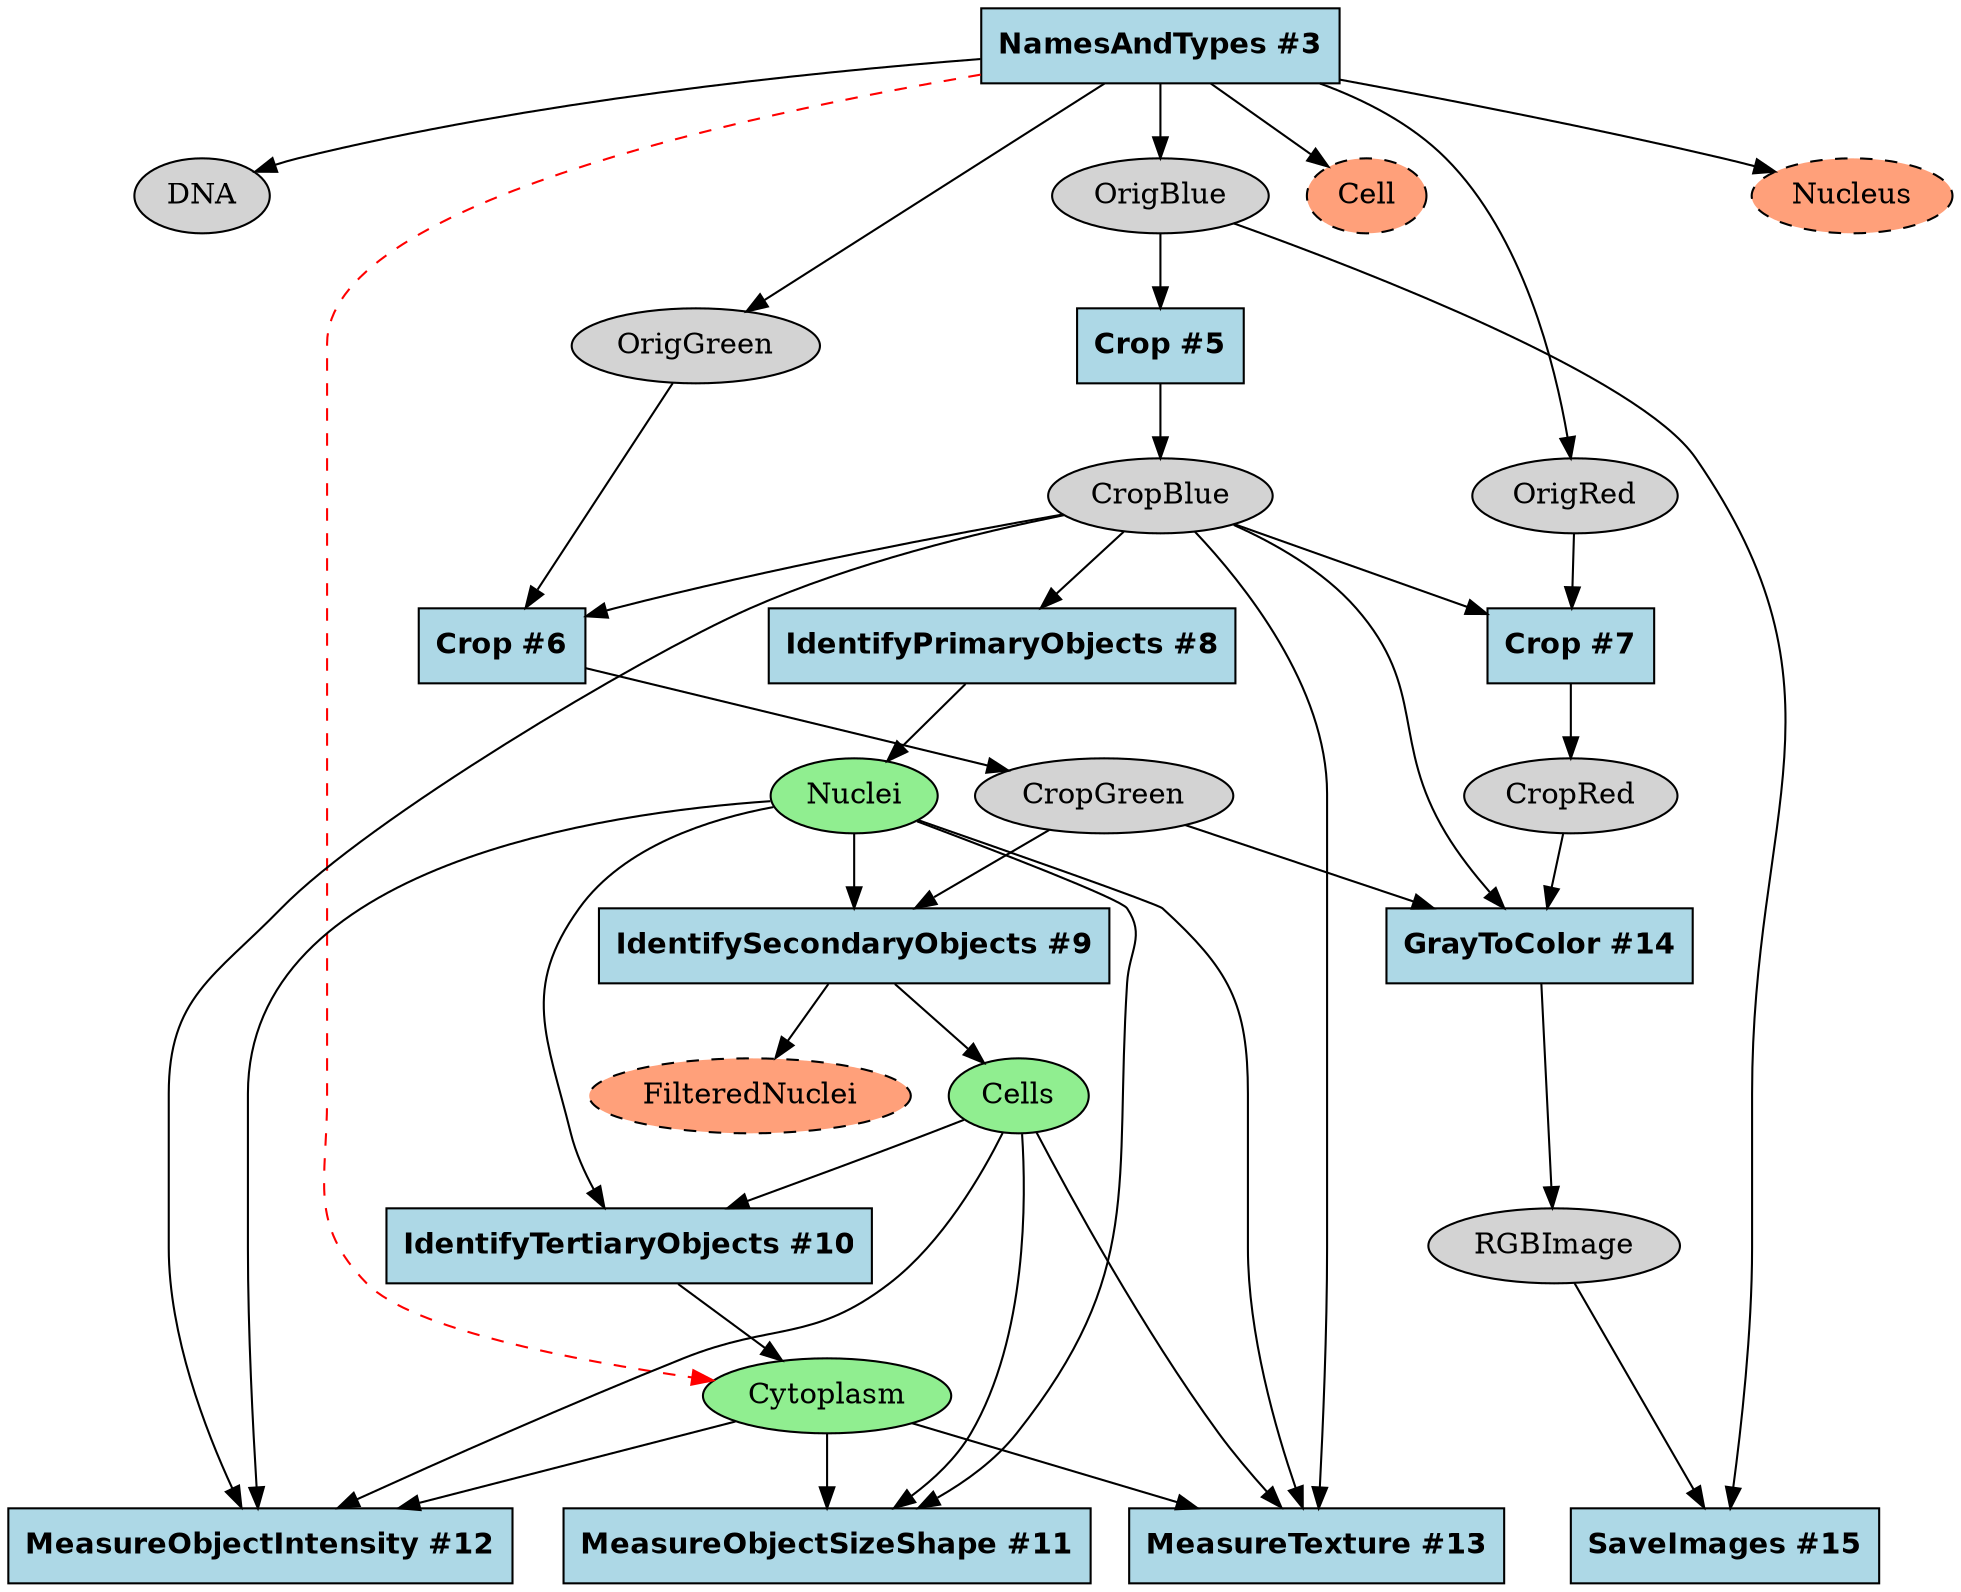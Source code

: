 strict digraph {
Crop_332d8a68 [type=module, label="Crop #7", module_name=Crop, module_num=7, original_num=7, stable_id="Crop_332d8a68", enabled=True, shape=box, style=filled, fontname="Helvetica-Bold", fillcolor=lightblue];
Crop_3828b249 [type=module, label="Crop #5", module_name=Crop, module_num=5, original_num=5, stable_id="Crop_3828b249", enabled=True, shape=box, style=filled, fontname="Helvetica-Bold", fillcolor=lightblue];
Crop_39198e21 [type=module, label="Crop #6", module_name=Crop, module_num=6, original_num=6, stable_id="Crop_39198e21", enabled=True, shape=box, style=filled, fontname="Helvetica-Bold", fillcolor=lightblue];
GrayToColor_dc85e759 [type=module, label="GrayToColor #14", module_name=GrayToColor, module_num=14, original_num=14, stable_id="GrayToColor_dc85e759", enabled=True, shape=box, style=filled, fontname="Helvetica-Bold", fillcolor=lightblue];
IdentifyPrimaryObjects_b59141d4 [type=module, label="IdentifyPrimaryObjects #8", module_name=IdentifyPrimaryObjects, module_num=8, original_num=8, stable_id="IdentifyPrimaryObjects_b59141d4", enabled=True, shape=box, style=filled, fontname="Helvetica-Bold", fillcolor=lightblue];
IdentifySecondaryObjects_617cabe9 [type=module, label="IdentifySecondaryObjects #9", module_name=IdentifySecondaryObjects, module_num=9, original_num=9, stable_id="IdentifySecondaryObjects_617cabe9", enabled=True, shape=box, style=filled, fontname="Helvetica-Bold", fillcolor=lightblue];
IdentifyTertiaryObjects_ac7b69a9 [type=module, label="IdentifyTertiaryObjects #10", module_name=IdentifyTertiaryObjects, module_num=10, original_num=10, stable_id="IdentifyTertiaryObjects_ac7b69a9", enabled=True, shape=box, style=filled, fontname="Helvetica-Bold", fillcolor=lightblue];
MeasureObjectIntensity_493d53fb [type=module, label="MeasureObjectIntensity #12", module_name=MeasureObjectIntensity, module_num=12, original_num=12, stable_id="MeasureObjectIntensity_493d53fb", enabled=True, shape=box, style=filled, fontname="Helvetica-Bold", fillcolor=lightblue];
MeasureObjectSizeShape_33e152a1 [type=module, label="MeasureObjectSizeShape #11", module_name=MeasureObjectSizeShape, module_num=11, original_num=11, stable_id="MeasureObjectSizeShape_33e152a1", enabled=True, shape=box, style=filled, fontname="Helvetica-Bold", fillcolor=lightblue];
MeasureTexture_493d53fb [type=module, label="MeasureTexture #13", module_name=MeasureTexture, module_num=13, original_num=13, stable_id="MeasureTexture_493d53fb", enabled=True, shape=box, style=filled, fontname="Helvetica-Bold", fillcolor=lightblue];
NamesAndTypes_a64add3 [type=module, label="NamesAndTypes #3", module_name=NamesAndTypes, module_num=3, original_num=3, stable_id="NamesAndTypes_a64add3", enabled=True, shape=box, style=filled, fontname="Helvetica-Bold", fillcolor=lightblue];
SaveImages_c2b508af [type=module, label="SaveImages #15", module_name=SaveImages, module_num=15, original_num=15, stable_id="SaveImages_c2b508af", enabled=True, shape=box, style=filled, fontname="Helvetica-Bold", fillcolor=lightblue];
image__CropBlue [type=image, label=CropBlue, shape=ellipse, style=filled, fillcolor=lightgray];
image__CropGreen [type=image, label=CropGreen, shape=ellipse, style=filled, fillcolor=lightgray];
image__CropRed [type=image, label=CropRed, shape=ellipse, style=filled, fillcolor=lightgray];
image__DNA [type=image, label=DNA, shape=ellipse, style=filled, fillcolor=lightgray];
image__OrigBlue [type=image, label=OrigBlue, shape=ellipse, style=filled, fillcolor=lightgray];
image__OrigGreen [type=image, label=OrigGreen, shape=ellipse, style=filled, fillcolor=lightgray];
image__OrigRed [type=image, label=OrigRed, shape=ellipse, style=filled, fillcolor=lightgray];
image__RGBImage [type=image, label=RGBImage, shape=ellipse, style=filled, fillcolor=lightgray];
object__Cell [type=object, label=Cell, filtered=True, shape=ellipse, style="filled,dashed", fillcolor=lightsalmon];
object__Cells [type=object, label=Cells, shape=ellipse, style=filled, fillcolor=lightgreen];
object__Cytoplasm [type=object, label=Cytoplasm, shape=ellipse, style=filled, fillcolor=lightgreen];
object__FilteredNuclei [type=object, label=FilteredNuclei, filtered=True, shape=ellipse, style="filled,dashed", fillcolor=lightsalmon];
object__Nuclei [type=object, label=Nuclei, shape=ellipse, style=filled, fillcolor=lightgreen];
object__Nucleus [type=object, label=Nucleus, filtered=True, shape=ellipse, style="filled,dashed", fillcolor=lightsalmon];
Crop_332d8a68 -> image__CropRed [type="image_output"];
Crop_3828b249 -> image__CropBlue [type="image_output"];
Crop_39198e21 -> image__CropGreen [type="image_output"];
GrayToColor_dc85e759 -> image__RGBImage [type="image_output"];
IdentifyPrimaryObjects_b59141d4 -> object__Nuclei [type="object_output"];
IdentifySecondaryObjects_617cabe9 -> object__Cells [type="object_output"];
IdentifySecondaryObjects_617cabe9 -> object__FilteredNuclei [type="object_output"];
IdentifyTertiaryObjects_ac7b69a9 -> object__Cytoplasm [type="object_output"];
NamesAndTypes_a64add3 -> image__DNA [type="image_output"];
NamesAndTypes_a64add3 -> image__OrigBlue [type="image_output"];
NamesAndTypes_a64add3 -> image__OrigGreen [type="image_output"];
NamesAndTypes_a64add3 -> image__OrigRed [type="image_output"];
NamesAndTypes_a64add3 -> object__Cell [type="object_output"];
NamesAndTypes_a64add3 -> object__Cytoplasm [type="object_output", filtered=True, style=dashed, color=red];
NamesAndTypes_a64add3 -> object__Nucleus [type="object_output"];
image__CropBlue -> Crop_332d8a68 [type="image_input"];
image__CropBlue -> Crop_39198e21 [type="image_input"];
image__CropBlue -> GrayToColor_dc85e759 [type="image_input"];
image__CropBlue -> IdentifyPrimaryObjects_b59141d4 [type="image_input"];
image__CropBlue -> MeasureObjectIntensity_493d53fb [type="image_list_input"];
image__CropBlue -> MeasureTexture_493d53fb [type="image_list_input"];
image__CropGreen -> GrayToColor_dc85e759 [type="image_input"];
image__CropGreen -> IdentifySecondaryObjects_617cabe9 [type="image_input"];
image__CropRed -> GrayToColor_dc85e759 [type="image_input"];
image__OrigBlue -> Crop_3828b249 [type="image_input"];
image__OrigBlue -> SaveImages_c2b508af [type="image_input"];
image__OrigGreen -> Crop_39198e21 [type="image_input"];
image__OrigRed -> Crop_332d8a68 [type="image_input"];
image__RGBImage -> SaveImages_c2b508af [type="image_input"];
object__Cells -> IdentifyTertiaryObjects_ac7b69a9 [type="object_input"];
object__Cells -> MeasureObjectIntensity_493d53fb [type="object_list_input"];
object__Cells -> MeasureObjectSizeShape_33e152a1 [type="object_list_input"];
object__Cells -> MeasureTexture_493d53fb [type="object_list_input"];
object__Cytoplasm -> MeasureObjectIntensity_493d53fb [type="object_list_input"];
object__Cytoplasm -> MeasureObjectSizeShape_33e152a1 [type="object_list_input"];
object__Cytoplasm -> MeasureTexture_493d53fb [type="object_list_input"];
object__Nuclei -> IdentifySecondaryObjects_617cabe9 [type="object_input"];
object__Nuclei -> IdentifyTertiaryObjects_ac7b69a9 [type="object_input"];
object__Nuclei -> MeasureObjectIntensity_493d53fb [type="object_list_input"];
object__Nuclei -> MeasureObjectSizeShape_33e152a1 [type="object_list_input"];
object__Nuclei -> MeasureTexture_493d53fb [type="object_list_input"];

  {rank = max; MeasureObjectSizeShape_33e152a1; MeasureObjectIntensity_493d53fb; MeasureTexture_493d53fb; SaveImages_c2b508af;}
}
